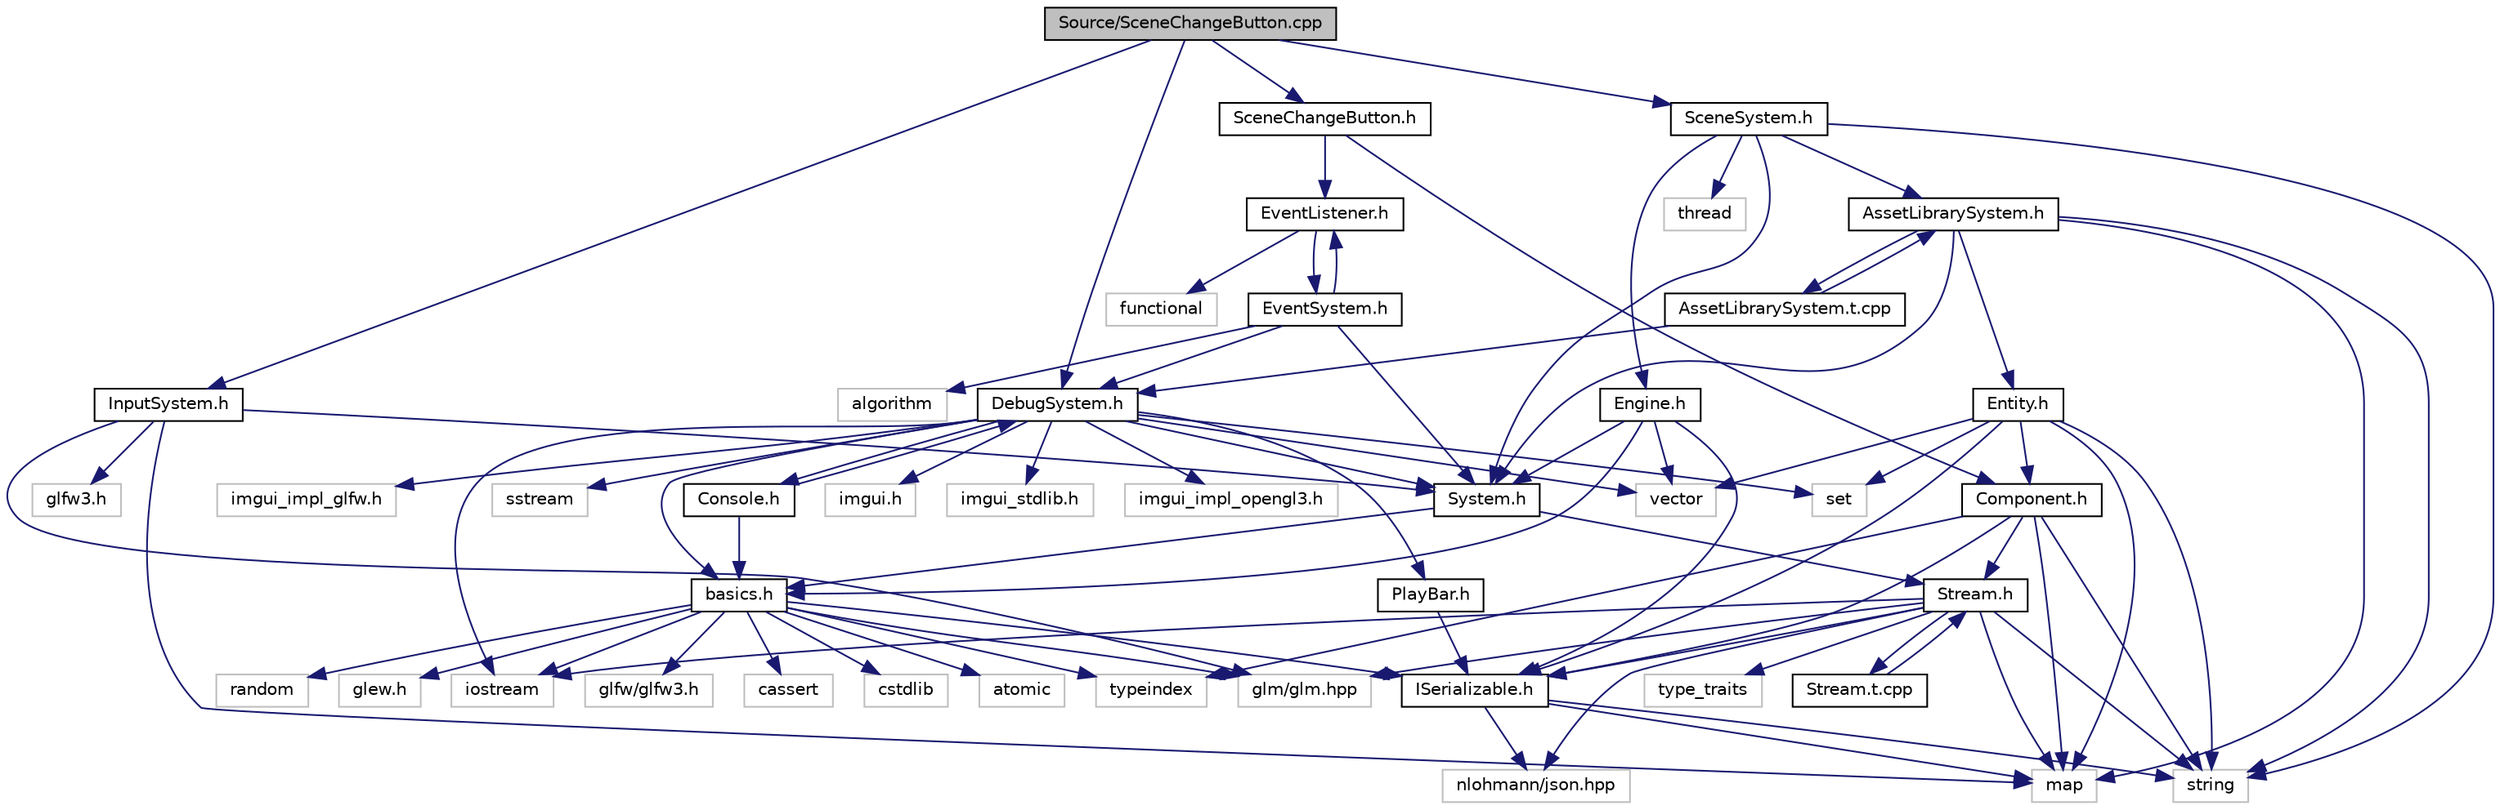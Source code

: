 digraph "Source/SceneChangeButton.cpp"
{
 // LATEX_PDF_SIZE
  edge [fontname="Helvetica",fontsize="10",labelfontname="Helvetica",labelfontsize="10"];
  node [fontname="Helvetica",fontsize="10",shape=record];
  Node1 [label="Source/SceneChangeButton.cpp",height=0.2,width=0.4,color="black", fillcolor="grey75", style="filled", fontcolor="black",tooltip="Component that changes the scene when clicked."];
  Node1 -> Node2 [color="midnightblue",fontsize="10",style="solid"];
  Node2 [label="SceneChangeButton.h",height=0.2,width=0.4,color="black", fillcolor="white", style="filled",URL="$SceneChangeButton_8h.html",tooltip="Component that changes the scene when clicked."];
  Node2 -> Node3 [color="midnightblue",fontsize="10",style="solid"];
  Node3 [label="Component.h",height=0.2,width=0.4,color="black", fillcolor="white", style="filled",URL="$Component_8h.html",tooltip="Virtual component header."];
  Node3 -> Node4 [color="midnightblue",fontsize="10",style="solid"];
  Node4 [label="typeindex",height=0.2,width=0.4,color="grey75", fillcolor="white", style="filled",tooltip=" "];
  Node3 -> Node5 [color="midnightblue",fontsize="10",style="solid"];
  Node5 [label="map",height=0.2,width=0.4,color="grey75", fillcolor="white", style="filled",tooltip=" "];
  Node3 -> Node6 [color="midnightblue",fontsize="10",style="solid"];
  Node6 [label="string",height=0.2,width=0.4,color="grey75", fillcolor="white", style="filled",tooltip=" "];
  Node3 -> Node7 [color="midnightblue",fontsize="10",style="solid"];
  Node7 [label="ISerializable.h",height=0.2,width=0.4,color="black", fillcolor="white", style="filled",URL="$ISerializable_8h.html",tooltip="interface for all serializable objects"];
  Node7 -> Node5 [color="midnightblue",fontsize="10",style="solid"];
  Node7 -> Node6 [color="midnightblue",fontsize="10",style="solid"];
  Node7 -> Node8 [color="midnightblue",fontsize="10",style="solid"];
  Node8 [label="nlohmann/json.hpp",height=0.2,width=0.4,color="grey75", fillcolor="white", style="filled",tooltip=" "];
  Node3 -> Node9 [color="midnightblue",fontsize="10",style="solid"];
  Node9 [label="Stream.h",height=0.2,width=0.4,color="black", fillcolor="white", style="filled",URL="$Stream_8h.html",tooltip="JSON File reading/writing."];
  Node9 -> Node6 [color="midnightblue",fontsize="10",style="solid"];
  Node9 -> Node5 [color="midnightblue",fontsize="10",style="solid"];
  Node9 -> Node10 [color="midnightblue",fontsize="10",style="solid"];
  Node10 [label="glm/glm.hpp",height=0.2,width=0.4,color="grey75", fillcolor="white", style="filled",tooltip=" "];
  Node9 -> Node8 [color="midnightblue",fontsize="10",style="solid"];
  Node9 -> Node11 [color="midnightblue",fontsize="10",style="solid"];
  Node11 [label="type_traits",height=0.2,width=0.4,color="grey75", fillcolor="white", style="filled",tooltip=" "];
  Node9 -> Node12 [color="midnightblue",fontsize="10",style="solid"];
  Node12 [label="iostream",height=0.2,width=0.4,color="grey75", fillcolor="white", style="filled",tooltip=" "];
  Node9 -> Node7 [color="midnightblue",fontsize="10",style="solid"];
  Node9 -> Node13 [color="midnightblue",fontsize="10",style="solid"];
  Node13 [label="Stream.t.cpp",height=0.2,width=0.4,color="black", fillcolor="white", style="filled",URL="$Stream_8t_8cpp.html",tooltip="JSON File reading/writing."];
  Node13 -> Node9 [color="midnightblue",fontsize="10",style="solid"];
  Node2 -> Node14 [color="midnightblue",fontsize="10",style="solid"];
  Node14 [label="EventListener.h",height=0.2,width=0.4,color="black", fillcolor="white", style="filled",URL="$EventListener_8h.html",tooltip="class that listens for specific events from the EventSystem"];
  Node14 -> Node15 [color="midnightblue",fontsize="10",style="solid"];
  Node15 [label="EventSystem.h",height=0.2,width=0.4,color="black", fillcolor="white", style="filled",URL="$EventSystem_8h.html",tooltip="System that handles Events and EventListeners."];
  Node15 -> Node16 [color="midnightblue",fontsize="10",style="solid"];
  Node16 [label="System.h",height=0.2,width=0.4,color="black", fillcolor="white", style="filled",URL="$System_8h.html",tooltip="Base class for all Systems."];
  Node16 -> Node17 [color="midnightblue",fontsize="10",style="solid"];
  Node17 [label="basics.h",height=0.2,width=0.4,color="black", fillcolor="white", style="filled",URL="$basics_8h_source.html",tooltip=" "];
  Node17 -> Node18 [color="midnightblue",fontsize="10",style="solid"];
  Node18 [label="glew.h",height=0.2,width=0.4,color="grey75", fillcolor="white", style="filled",tooltip=" "];
  Node17 -> Node19 [color="midnightblue",fontsize="10",style="solid"];
  Node19 [label="glfw/glfw3.h",height=0.2,width=0.4,color="grey75", fillcolor="white", style="filled",tooltip=" "];
  Node17 -> Node10 [color="midnightblue",fontsize="10",style="solid"];
  Node17 -> Node12 [color="midnightblue",fontsize="10",style="solid"];
  Node17 -> Node20 [color="midnightblue",fontsize="10",style="solid"];
  Node20 [label="cassert",height=0.2,width=0.4,color="grey75", fillcolor="white", style="filled",tooltip=" "];
  Node17 -> Node21 [color="midnightblue",fontsize="10",style="solid"];
  Node21 [label="cstdlib",height=0.2,width=0.4,color="grey75", fillcolor="white", style="filled",tooltip=" "];
  Node17 -> Node22 [color="midnightblue",fontsize="10",style="solid"];
  Node22 [label="atomic",height=0.2,width=0.4,color="grey75", fillcolor="white", style="filled",tooltip=" "];
  Node17 -> Node4 [color="midnightblue",fontsize="10",style="solid"];
  Node17 -> Node23 [color="midnightblue",fontsize="10",style="solid"];
  Node23 [label="random",height=0.2,width=0.4,color="grey75", fillcolor="white", style="filled",tooltip=" "];
  Node17 -> Node7 [color="midnightblue",fontsize="10",style="solid"];
  Node16 -> Node9 [color="midnightblue",fontsize="10",style="solid"];
  Node15 -> Node14 [color="midnightblue",fontsize="10",style="solid"];
  Node15 -> Node24 [color="midnightblue",fontsize="10",style="solid"];
  Node24 [label="algorithm",height=0.2,width=0.4,color="grey75", fillcolor="white", style="filled",tooltip=" "];
  Node15 -> Node25 [color="midnightblue",fontsize="10",style="solid"];
  Node25 [label="DebugSystem.h",height=0.2,width=0.4,color="black", fillcolor="white", style="filled",URL="$DebugSystem_8h_source.html",tooltip=" "];
  Node25 -> Node17 [color="midnightblue",fontsize="10",style="solid"];
  Node25 -> Node16 [color="midnightblue",fontsize="10",style="solid"];
  Node25 -> Node26 [color="midnightblue",fontsize="10",style="solid"];
  Node26 [label="vector",height=0.2,width=0.4,color="grey75", fillcolor="white", style="filled",tooltip=" "];
  Node25 -> Node27 [color="midnightblue",fontsize="10",style="solid"];
  Node27 [label="imgui.h",height=0.2,width=0.4,color="grey75", fillcolor="white", style="filled",tooltip=" "];
  Node25 -> Node28 [color="midnightblue",fontsize="10",style="solid"];
  Node28 [label="imgui_stdlib.h",height=0.2,width=0.4,color="grey75", fillcolor="white", style="filled",tooltip=" "];
  Node25 -> Node29 [color="midnightblue",fontsize="10",style="solid"];
  Node29 [label="imgui_impl_opengl3.h",height=0.2,width=0.4,color="grey75", fillcolor="white", style="filled",tooltip=" "];
  Node25 -> Node30 [color="midnightblue",fontsize="10",style="solid"];
  Node30 [label="imgui_impl_glfw.h",height=0.2,width=0.4,color="grey75", fillcolor="white", style="filled",tooltip=" "];
  Node25 -> Node31 [color="midnightblue",fontsize="10",style="solid"];
  Node31 [label="Console.h",height=0.2,width=0.4,color="black", fillcolor="white", style="filled",URL="$Console_8h_source.html",tooltip=" "];
  Node31 -> Node17 [color="midnightblue",fontsize="10",style="solid"];
  Node31 -> Node25 [color="midnightblue",fontsize="10",style="solid"];
  Node25 -> Node12 [color="midnightblue",fontsize="10",style="solid"];
  Node25 -> Node32 [color="midnightblue",fontsize="10",style="solid"];
  Node32 [label="sstream",height=0.2,width=0.4,color="grey75", fillcolor="white", style="filled",tooltip=" "];
  Node25 -> Node33 [color="midnightblue",fontsize="10",style="solid"];
  Node33 [label="set",height=0.2,width=0.4,color="grey75", fillcolor="white", style="filled",tooltip=" "];
  Node25 -> Node34 [color="midnightblue",fontsize="10",style="solid"];
  Node34 [label="PlayBar.h",height=0.2,width=0.4,color="black", fillcolor="white", style="filled",URL="$PlayBar_8h.html",tooltip="UI Bar that handles playing, pausing, and autosaves of the scene."];
  Node34 -> Node7 [color="midnightblue",fontsize="10",style="solid"];
  Node14 -> Node35 [color="midnightblue",fontsize="10",style="solid"];
  Node35 [label="functional",height=0.2,width=0.4,color="grey75", fillcolor="white", style="filled",tooltip=" "];
  Node1 -> Node36 [color="midnightblue",fontsize="10",style="solid"];
  Node36 [label="InputSystem.h",height=0.2,width=0.4,color="black", fillcolor="white", style="filled",URL="$InputSystem_8h.html",tooltip="Input system, m_Handles key and mouse inputs."];
  Node36 -> Node5 [color="midnightblue",fontsize="10",style="solid"];
  Node36 -> Node16 [color="midnightblue",fontsize="10",style="solid"];
  Node36 -> Node10 [color="midnightblue",fontsize="10",style="solid"];
  Node36 -> Node37 [color="midnightblue",fontsize="10",style="solid"];
  Node37 [label="glfw3.h",height=0.2,width=0.4,color="grey75", fillcolor="white", style="filled",tooltip=" "];
  Node1 -> Node38 [color="midnightblue",fontsize="10",style="solid"];
  Node38 [label="SceneSystem.h",height=0.2,width=0.4,color="black", fillcolor="white", style="filled",URL="$SceneSystem_8h.html",tooltip="handles the process of resetting and changing scenes"];
  Node38 -> Node16 [color="midnightblue",fontsize="10",style="solid"];
  Node38 -> Node39 [color="midnightblue",fontsize="10",style="solid"];
  Node39 [label="AssetLibrarySystem.h",height=0.2,width=0.4,color="black", fillcolor="white", style="filled",URL="$AssetLibrarySystem_8h.html",tooltip="Asset System."];
  Node39 -> Node16 [color="midnightblue",fontsize="10",style="solid"];
  Node39 -> Node5 [color="midnightblue",fontsize="10",style="solid"];
  Node39 -> Node6 [color="midnightblue",fontsize="10",style="solid"];
  Node39 -> Node40 [color="midnightblue",fontsize="10",style="solid"];
  Node40 [label="Entity.h",height=0.2,width=0.4,color="black", fillcolor="white", style="filled",URL="$Entity_8h.html",tooltip="Entity class which holds Components."];
  Node40 -> Node3 [color="midnightblue",fontsize="10",style="solid"];
  Node40 -> Node5 [color="midnightblue",fontsize="10",style="solid"];
  Node40 -> Node6 [color="midnightblue",fontsize="10",style="solid"];
  Node40 -> Node26 [color="midnightblue",fontsize="10",style="solid"];
  Node40 -> Node33 [color="midnightblue",fontsize="10",style="solid"];
  Node40 -> Node7 [color="midnightblue",fontsize="10",style="solid"];
  Node39 -> Node41 [color="midnightblue",fontsize="10",style="solid"];
  Node41 [label="AssetLibrarySystem.t.cpp",height=0.2,width=0.4,color="black", fillcolor="white", style="filled",URL="$AssetLibrarySystem_8t_8cpp.html",tooltip="AssetLibrarySystem."];
  Node41 -> Node39 [color="midnightblue",fontsize="10",style="solid"];
  Node41 -> Node25 [color="midnightblue",fontsize="10",style="solid"];
  Node38 -> Node42 [color="midnightblue",fontsize="10",style="solid"];
  Node42 [label="Engine.h",height=0.2,width=0.4,color="black", fillcolor="white", style="filled",URL="$Engine_8h.html",tooltip="Engine class."];
  Node42 -> Node26 [color="midnightblue",fontsize="10",style="solid"];
  Node42 -> Node17 [color="midnightblue",fontsize="10",style="solid"];
  Node42 -> Node7 [color="midnightblue",fontsize="10",style="solid"];
  Node42 -> Node16 [color="midnightblue",fontsize="10",style="solid"];
  Node38 -> Node6 [color="midnightblue",fontsize="10",style="solid"];
  Node38 -> Node43 [color="midnightblue",fontsize="10",style="solid"];
  Node43 [label="thread",height=0.2,width=0.4,color="grey75", fillcolor="white", style="filled",tooltip=" "];
  Node1 -> Node25 [color="midnightblue",fontsize="10",style="solid"];
}
